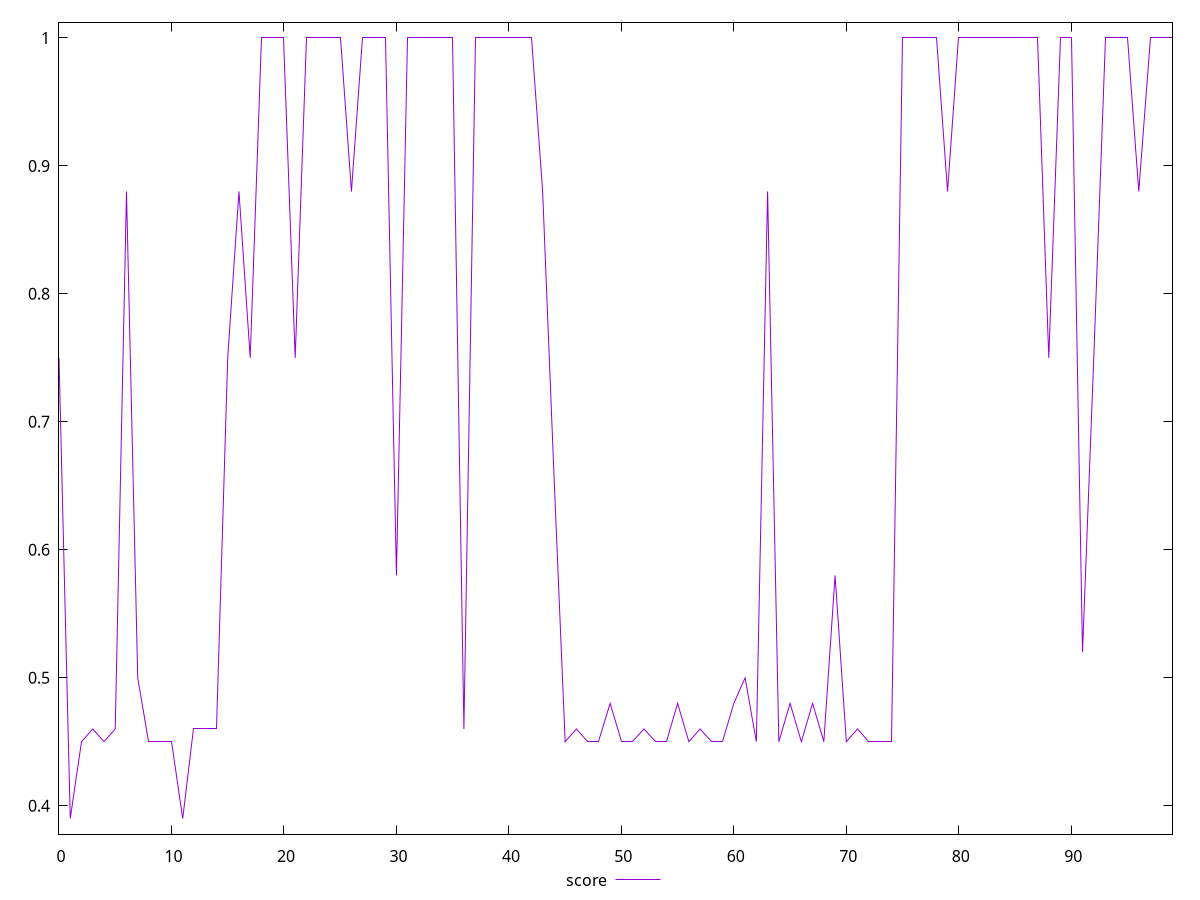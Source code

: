 reset

$score <<EOF
0 0.75
1 0.39
2 0.45
3 0.46
4 0.45
5 0.46
6 0.88
7 0.5
8 0.45
9 0.45
10 0.45
11 0.39
12 0.46
13 0.46
14 0.46
15 0.75
16 0.88
17 0.75
18 1
19 1
20 1
21 0.75
22 1
23 1
24 1
25 1
26 0.88
27 1
28 1
29 1
30 0.58
31 1
32 1
33 1
34 1
35 1
36 0.46
37 1
38 1
39 1
40 1
41 1
42 1
43 0.88
44 0.66
45 0.45
46 0.46
47 0.45
48 0.45
49 0.48
50 0.45
51 0.45
52 0.46
53 0.45
54 0.45
55 0.48
56 0.45
57 0.46
58 0.45
59 0.45
60 0.48
61 0.5
62 0.45
63 0.88
64 0.45
65 0.48
66 0.45
67 0.48
68 0.45
69 0.58
70 0.45
71 0.46
72 0.45
73 0.45
74 0.45
75 1
76 1
77 1
78 1
79 0.88
80 1
81 1
82 1
83 1
84 1
85 1
86 1
87 1
88 0.75
89 1
90 1
91 0.52
92 0.75
93 1
94 1
95 1
96 0.88
97 1
98 1
99 1
EOF

set key outside below
set xrange [0:99]
set yrange [0.3778:1.0122]
set trange [0.3778:1.0122]
set terminal svg size 640, 500 enhanced background rgb 'white'
set output "reprap/offscreen-images/samples/pages+cached+noexternal+nomedia+nocss/score/values.svg"

plot $score title "score" with line

reset
